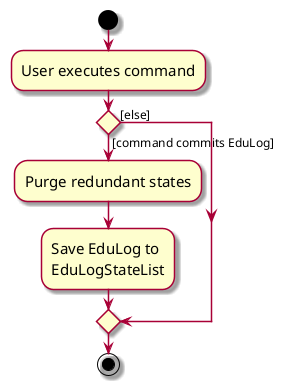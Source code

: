 @startuml
skin rose
skinparam ActivityFontSize 15
skinparam ArrowFontSize 12
start
:User executes command;

'Since the beta syntax does not support placing the condition outside the
'diamond we place it as the true branch instead.

if () then ([command commits EduLog])
    :Purge redundant states;
    :Save EduLog to
    EduLogStateList;
else ([else])
endif
stop
@enduml

